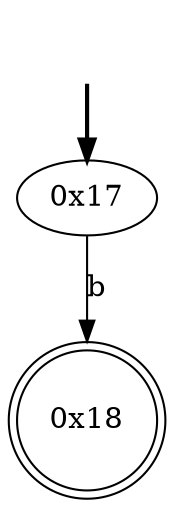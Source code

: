 digraph {
	fake [style=invisible]
	"0x17" [root=true]
	"0x18" [shape=doublecircle]
	fake -> "0x17" [style=bold]
	"0x17" -> "0x18" [label=b]
}
